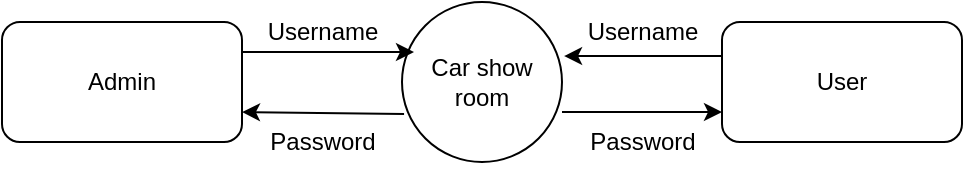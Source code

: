 <mxfile version="20.8.16" type="device"><diagram name="Page-1" id="ZRnOOFJX3CnrMnobWNKo"><mxGraphModel dx="1173" dy="569" grid="1" gridSize="10" guides="1" tooltips="1" connect="1" arrows="1" fold="1" page="1" pageScale="1" pageWidth="850" pageHeight="1100" math="0" shadow="0"><root><mxCell id="0"/><mxCell id="1" parent="0"/><mxCell id="dFZ0ysBbGp8HjzyRJg5f-3" value="Car show room" style="ellipse;whiteSpace=wrap;html=1;aspect=fixed;" vertex="1" parent="1"><mxGeometry x="340" y="140" width="80" height="80" as="geometry"/></mxCell><mxCell id="dFZ0ysBbGp8HjzyRJg5f-4" value="Admin" style="rounded=1;whiteSpace=wrap;html=1;" vertex="1" parent="1"><mxGeometry x="140" y="150" width="120" height="60" as="geometry"/></mxCell><mxCell id="dFZ0ysBbGp8HjzyRJg5f-5" value="" style="endArrow=classic;html=1;rounded=0;exitX=1;exitY=0.25;exitDx=0;exitDy=0;entryX=0.075;entryY=0.313;entryDx=0;entryDy=0;entryPerimeter=0;" edge="1" parent="1" source="dFZ0ysBbGp8HjzyRJg5f-4" target="dFZ0ysBbGp8HjzyRJg5f-3"><mxGeometry width="50" height="50" relative="1" as="geometry"><mxPoint x="260" y="120" as="sourcePoint"/><mxPoint x="310" y="70" as="targetPoint"/></mxGeometry></mxCell><mxCell id="dFZ0ysBbGp8HjzyRJg5f-6" value="" style="endArrow=classic;html=1;rounded=0;entryX=1;entryY=0.75;entryDx=0;entryDy=0;exitX=0.013;exitY=0.7;exitDx=0;exitDy=0;exitPerimeter=0;" edge="1" parent="1" source="dFZ0ysBbGp8HjzyRJg5f-3" target="dFZ0ysBbGp8HjzyRJg5f-4"><mxGeometry width="50" height="50" relative="1" as="geometry"><mxPoint x="270" y="290" as="sourcePoint"/><mxPoint x="320" y="240" as="targetPoint"/></mxGeometry></mxCell><mxCell id="dFZ0ysBbGp8HjzyRJg5f-7" value="Username" style="text;html=1;align=center;verticalAlign=middle;resizable=0;points=[];autosize=1;strokeColor=none;fillColor=none;" vertex="1" parent="1"><mxGeometry x="260" y="140" width="80" height="30" as="geometry"/></mxCell><mxCell id="dFZ0ysBbGp8HjzyRJg5f-8" value="Password" style="text;html=1;align=center;verticalAlign=middle;resizable=0;points=[];autosize=1;strokeColor=none;fillColor=none;" vertex="1" parent="1"><mxGeometry x="260" y="195" width="80" height="30" as="geometry"/></mxCell><mxCell id="dFZ0ysBbGp8HjzyRJg5f-9" value="User" style="rounded=1;whiteSpace=wrap;html=1;" vertex="1" parent="1"><mxGeometry x="500" y="150" width="120" height="60" as="geometry"/></mxCell><mxCell id="dFZ0ysBbGp8HjzyRJg5f-10" value="" style="endArrow=classic;html=1;rounded=0;entryX=1.013;entryY=0.338;entryDx=0;entryDy=0;entryPerimeter=0;" edge="1" parent="1" target="dFZ0ysBbGp8HjzyRJg5f-3"><mxGeometry width="50" height="50" relative="1" as="geometry"><mxPoint x="500" y="167" as="sourcePoint"/><mxPoint x="460" y="240" as="targetPoint"/></mxGeometry></mxCell><mxCell id="dFZ0ysBbGp8HjzyRJg5f-11" value="" style="endArrow=classic;html=1;rounded=0;entryX=0;entryY=0.75;entryDx=0;entryDy=0;" edge="1" parent="1" target="dFZ0ysBbGp8HjzyRJg5f-9"><mxGeometry width="50" height="50" relative="1" as="geometry"><mxPoint x="420" y="195" as="sourcePoint"/><mxPoint x="470" y="175" as="targetPoint"/></mxGeometry></mxCell><mxCell id="dFZ0ysBbGp8HjzyRJg5f-12" value="Username" style="text;html=1;align=center;verticalAlign=middle;resizable=0;points=[];autosize=1;strokeColor=none;fillColor=none;" vertex="1" parent="1"><mxGeometry x="420" y="140" width="80" height="30" as="geometry"/></mxCell><mxCell id="dFZ0ysBbGp8HjzyRJg5f-13" value="Password" style="text;html=1;align=center;verticalAlign=middle;resizable=0;points=[];autosize=1;strokeColor=none;fillColor=none;" vertex="1" parent="1"><mxGeometry x="420" y="195" width="80" height="30" as="geometry"/></mxCell></root></mxGraphModel></diagram></mxfile>